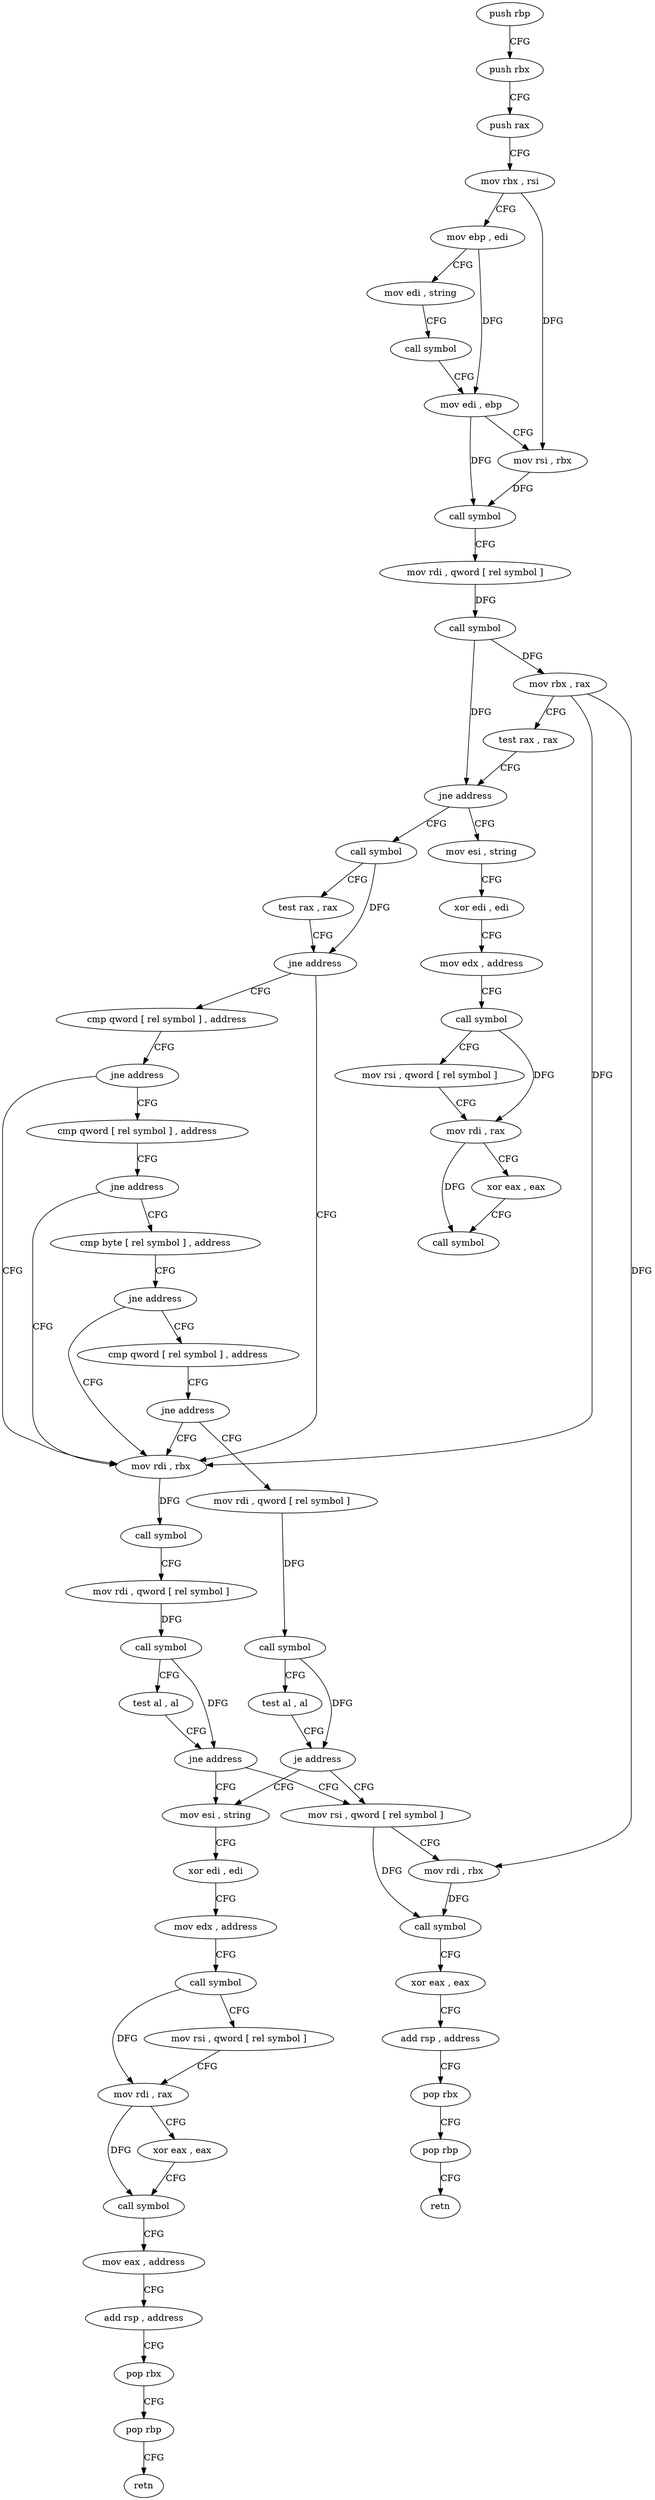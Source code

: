 digraph "func" {
"4215776" [label = "push rbp" ]
"4215777" [label = "push rbx" ]
"4215778" [label = "push rax" ]
"4215779" [label = "mov rbx , rsi" ]
"4215782" [label = "mov ebp , edi" ]
"4215784" [label = "mov edi , string" ]
"4215789" [label = "call symbol" ]
"4215794" [label = "mov edi , ebp" ]
"4215796" [label = "mov rsi , rbx" ]
"4215799" [label = "call symbol" ]
"4215804" [label = "mov rdi , qword [ rel symbol ]" ]
"4215811" [label = "call symbol" ]
"4215816" [label = "mov rbx , rax" ]
"4215819" [label = "test rax , rax" ]
"4215822" [label = "jne address" ]
"4215858" [label = "call symbol" ]
"4215824" [label = "mov esi , string" ]
"4215863" [label = "test rax , rax" ]
"4215866" [label = "jne address" ]
"4215947" [label = "mov rdi , rbx" ]
"4215868" [label = "cmp qword [ rel symbol ] , address" ]
"4215829" [label = "xor edi , edi" ]
"4215831" [label = "mov edx , address" ]
"4215836" [label = "call symbol" ]
"4215841" [label = "mov rsi , qword [ rel symbol ]" ]
"4215848" [label = "mov rdi , rax" ]
"4215851" [label = "xor eax , eax" ]
"4215853" [label = "call symbol" ]
"4215950" [label = "call symbol" ]
"4215955" [label = "mov rdi , qword [ rel symbol ]" ]
"4215962" [label = "call symbol" ]
"4215967" [label = "test al , al" ]
"4215969" [label = "jne address" ]
"4215923" [label = "mov rsi , qword [ rel symbol ]" ]
"4215971" [label = "mov esi , string" ]
"4215876" [label = "jne address" ]
"4215878" [label = "cmp qword [ rel symbol ] , address" ]
"4215930" [label = "mov rdi , rbx" ]
"4215933" [label = "call symbol" ]
"4215938" [label = "xor eax , eax" ]
"4215940" [label = "add rsp , address" ]
"4215944" [label = "pop rbx" ]
"4215945" [label = "pop rbp" ]
"4215946" [label = "retn" ]
"4215976" [label = "xor edi , edi" ]
"4215978" [label = "mov edx , address" ]
"4215983" [label = "call symbol" ]
"4215988" [label = "mov rsi , qword [ rel symbol ]" ]
"4215995" [label = "mov rdi , rax" ]
"4215998" [label = "xor eax , eax" ]
"4216000" [label = "call symbol" ]
"4216005" [label = "mov eax , address" ]
"4216010" [label = "add rsp , address" ]
"4216014" [label = "pop rbx" ]
"4216015" [label = "pop rbp" ]
"4216016" [label = "retn" ]
"4215886" [label = "jne address" ]
"4215888" [label = "cmp byte [ rel symbol ] , address" ]
"4215895" [label = "jne address" ]
"4215897" [label = "cmp qword [ rel symbol ] , address" ]
"4215905" [label = "jne address" ]
"4215907" [label = "mov rdi , qword [ rel symbol ]" ]
"4215914" [label = "call symbol" ]
"4215919" [label = "test al , al" ]
"4215921" [label = "je address" ]
"4215776" -> "4215777" [ label = "CFG" ]
"4215777" -> "4215778" [ label = "CFG" ]
"4215778" -> "4215779" [ label = "CFG" ]
"4215779" -> "4215782" [ label = "CFG" ]
"4215779" -> "4215796" [ label = "DFG" ]
"4215782" -> "4215784" [ label = "CFG" ]
"4215782" -> "4215794" [ label = "DFG" ]
"4215784" -> "4215789" [ label = "CFG" ]
"4215789" -> "4215794" [ label = "CFG" ]
"4215794" -> "4215796" [ label = "CFG" ]
"4215794" -> "4215799" [ label = "DFG" ]
"4215796" -> "4215799" [ label = "DFG" ]
"4215799" -> "4215804" [ label = "CFG" ]
"4215804" -> "4215811" [ label = "DFG" ]
"4215811" -> "4215816" [ label = "DFG" ]
"4215811" -> "4215822" [ label = "DFG" ]
"4215816" -> "4215819" [ label = "CFG" ]
"4215816" -> "4215947" [ label = "DFG" ]
"4215816" -> "4215930" [ label = "DFG" ]
"4215819" -> "4215822" [ label = "CFG" ]
"4215822" -> "4215858" [ label = "CFG" ]
"4215822" -> "4215824" [ label = "CFG" ]
"4215858" -> "4215863" [ label = "CFG" ]
"4215858" -> "4215866" [ label = "DFG" ]
"4215824" -> "4215829" [ label = "CFG" ]
"4215863" -> "4215866" [ label = "CFG" ]
"4215866" -> "4215947" [ label = "CFG" ]
"4215866" -> "4215868" [ label = "CFG" ]
"4215947" -> "4215950" [ label = "DFG" ]
"4215868" -> "4215876" [ label = "CFG" ]
"4215829" -> "4215831" [ label = "CFG" ]
"4215831" -> "4215836" [ label = "CFG" ]
"4215836" -> "4215841" [ label = "CFG" ]
"4215836" -> "4215848" [ label = "DFG" ]
"4215841" -> "4215848" [ label = "CFG" ]
"4215848" -> "4215851" [ label = "CFG" ]
"4215848" -> "4215853" [ label = "DFG" ]
"4215851" -> "4215853" [ label = "CFG" ]
"4215950" -> "4215955" [ label = "CFG" ]
"4215955" -> "4215962" [ label = "DFG" ]
"4215962" -> "4215967" [ label = "CFG" ]
"4215962" -> "4215969" [ label = "DFG" ]
"4215967" -> "4215969" [ label = "CFG" ]
"4215969" -> "4215923" [ label = "CFG" ]
"4215969" -> "4215971" [ label = "CFG" ]
"4215923" -> "4215930" [ label = "CFG" ]
"4215923" -> "4215933" [ label = "DFG" ]
"4215971" -> "4215976" [ label = "CFG" ]
"4215876" -> "4215947" [ label = "CFG" ]
"4215876" -> "4215878" [ label = "CFG" ]
"4215878" -> "4215886" [ label = "CFG" ]
"4215930" -> "4215933" [ label = "DFG" ]
"4215933" -> "4215938" [ label = "CFG" ]
"4215938" -> "4215940" [ label = "CFG" ]
"4215940" -> "4215944" [ label = "CFG" ]
"4215944" -> "4215945" [ label = "CFG" ]
"4215945" -> "4215946" [ label = "CFG" ]
"4215976" -> "4215978" [ label = "CFG" ]
"4215978" -> "4215983" [ label = "CFG" ]
"4215983" -> "4215988" [ label = "CFG" ]
"4215983" -> "4215995" [ label = "DFG" ]
"4215988" -> "4215995" [ label = "CFG" ]
"4215995" -> "4215998" [ label = "CFG" ]
"4215995" -> "4216000" [ label = "DFG" ]
"4215998" -> "4216000" [ label = "CFG" ]
"4216000" -> "4216005" [ label = "CFG" ]
"4216005" -> "4216010" [ label = "CFG" ]
"4216010" -> "4216014" [ label = "CFG" ]
"4216014" -> "4216015" [ label = "CFG" ]
"4216015" -> "4216016" [ label = "CFG" ]
"4215886" -> "4215947" [ label = "CFG" ]
"4215886" -> "4215888" [ label = "CFG" ]
"4215888" -> "4215895" [ label = "CFG" ]
"4215895" -> "4215947" [ label = "CFG" ]
"4215895" -> "4215897" [ label = "CFG" ]
"4215897" -> "4215905" [ label = "CFG" ]
"4215905" -> "4215947" [ label = "CFG" ]
"4215905" -> "4215907" [ label = "CFG" ]
"4215907" -> "4215914" [ label = "DFG" ]
"4215914" -> "4215919" [ label = "CFG" ]
"4215914" -> "4215921" [ label = "DFG" ]
"4215919" -> "4215921" [ label = "CFG" ]
"4215921" -> "4215971" [ label = "CFG" ]
"4215921" -> "4215923" [ label = "CFG" ]
}
